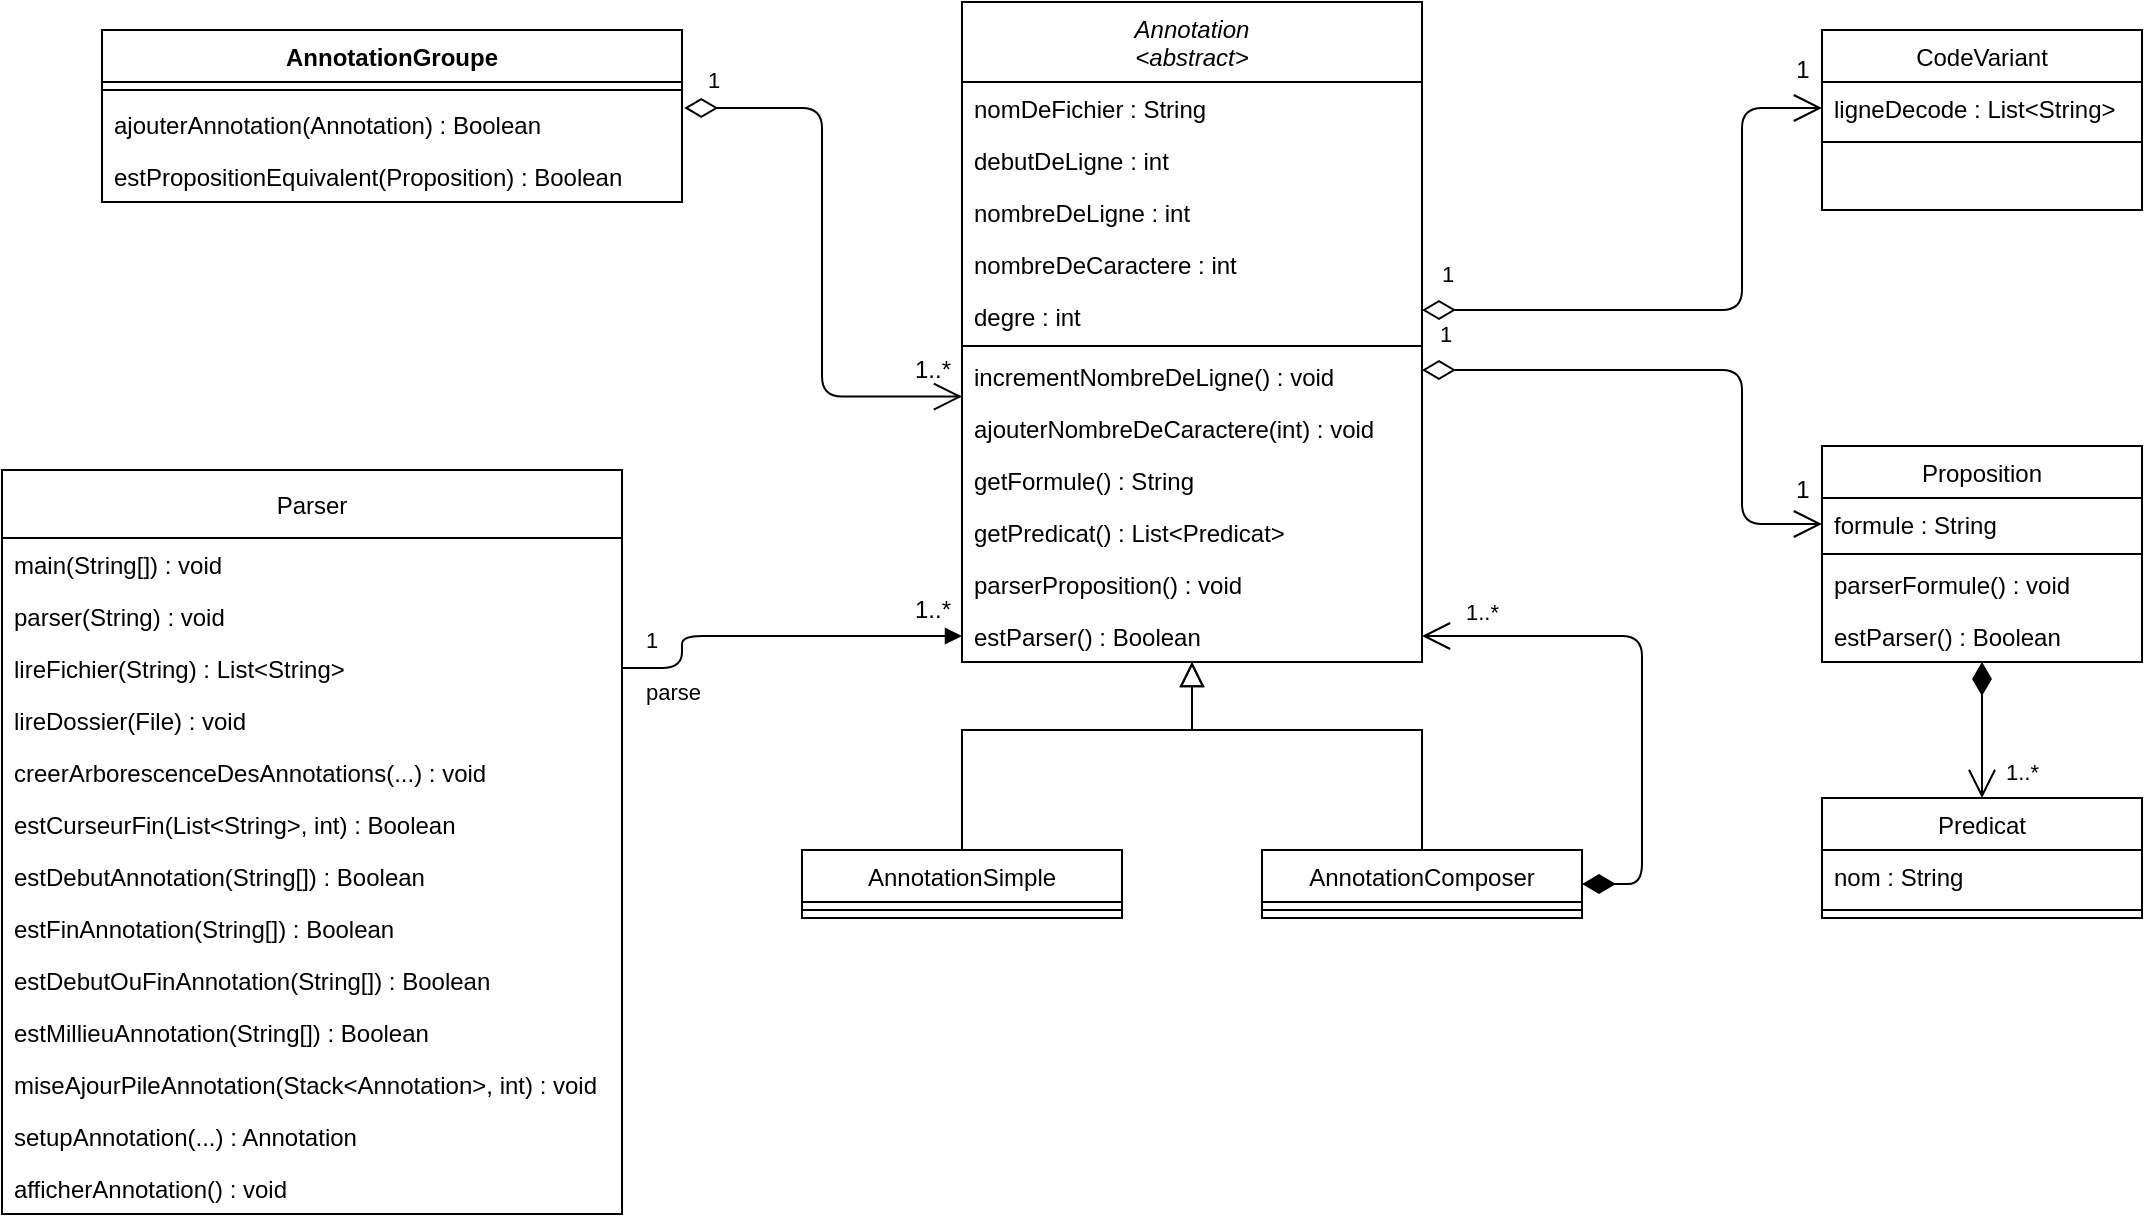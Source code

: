 <mxfile version="14.4.3" type="device"><diagram id="C5RBs43oDa-KdzZeNtuy" name="Page-1"><mxGraphModel dx="2249" dy="862" grid="1" gridSize="10" guides="1" tooltips="1" connect="1" arrows="1" fold="1" page="1" pageScale="1" pageWidth="827" pageHeight="1169" math="0" shadow="0"><root><mxCell id="WIyWlLk6GJQsqaUBKTNV-0"/><mxCell id="WIyWlLk6GJQsqaUBKTNV-1" parent="WIyWlLk6GJQsqaUBKTNV-0"/><mxCell id="zkfFHV4jXpPFQw0GAbJ--0" value="Annotation&#10;&lt;abstract&gt;" style="swimlane;fontStyle=2;align=center;verticalAlign=top;childLayout=stackLayout;horizontal=1;startSize=40;horizontalStack=0;resizeParent=1;resizeLast=0;collapsible=1;marginBottom=0;rounded=0;shadow=0;strokeWidth=1;" parent="WIyWlLk6GJQsqaUBKTNV-1" vertex="1"><mxGeometry x="60" y="196" width="230" height="330" as="geometry"><mxRectangle x="230" y="140" width="160" height="26" as="alternateBounds"/></mxGeometry></mxCell><mxCell id="zkfFHV4jXpPFQw0GAbJ--3" value="nomDeFichier : String" style="text;align=left;verticalAlign=top;spacingLeft=4;spacingRight=4;overflow=hidden;rotatable=0;points=[[0,0.5],[1,0.5]];portConstraint=eastwest;rounded=0;shadow=0;html=0;" parent="zkfFHV4jXpPFQw0GAbJ--0" vertex="1"><mxGeometry y="40" width="230" height="26" as="geometry"/></mxCell><mxCell id="LkH6d0LEq2Aii4q32oXJ-43" value="debutDeLigne : int" style="text;align=left;verticalAlign=top;spacingLeft=4;spacingRight=4;overflow=hidden;rotatable=0;points=[[0,0.5],[1,0.5]];portConstraint=eastwest;rounded=0;shadow=0;html=0;" parent="zkfFHV4jXpPFQw0GAbJ--0" vertex="1"><mxGeometry y="66" width="230" height="26" as="geometry"/></mxCell><mxCell id="LkH6d0LEq2Aii4q32oXJ-44" value="nombreDeLigne : int" style="text;align=left;verticalAlign=top;spacingLeft=4;spacingRight=4;overflow=hidden;rotatable=0;points=[[0,0.5],[1,0.5]];portConstraint=eastwest;rounded=0;shadow=0;html=0;" parent="zkfFHV4jXpPFQw0GAbJ--0" vertex="1"><mxGeometry y="92" width="230" height="26" as="geometry"/></mxCell><mxCell id="LkH6d0LEq2Aii4q32oXJ-45" value="nombreDeCaractere : int" style="text;align=left;verticalAlign=top;spacingLeft=4;spacingRight=4;overflow=hidden;rotatable=0;points=[[0,0.5],[1,0.5]];portConstraint=eastwest;rounded=0;shadow=0;html=0;" parent="zkfFHV4jXpPFQw0GAbJ--0" vertex="1"><mxGeometry y="118" width="230" height="26" as="geometry"/></mxCell><mxCell id="LkH6d0LEq2Aii4q32oXJ-46" value="degre : int" style="text;align=left;verticalAlign=top;spacingLeft=4;spacingRight=4;overflow=hidden;rotatable=0;points=[[0,0.5],[1,0.5]];portConstraint=eastwest;rounded=0;shadow=0;html=0;" parent="zkfFHV4jXpPFQw0GAbJ--0" vertex="1"><mxGeometry y="144" width="230" height="26" as="geometry"/></mxCell><mxCell id="zkfFHV4jXpPFQw0GAbJ--4" value="" style="line;html=1;strokeWidth=1;align=left;verticalAlign=middle;spacingTop=-1;spacingLeft=3;spacingRight=3;rotatable=0;labelPosition=right;points=[];portConstraint=eastwest;" parent="zkfFHV4jXpPFQw0GAbJ--0" vertex="1"><mxGeometry y="170" width="230" height="4" as="geometry"/></mxCell><mxCell id="LkH6d0LEq2Aii4q32oXJ-50" value="incrementNombreDeLigne() : void" style="text;align=left;verticalAlign=top;spacingLeft=4;spacingRight=4;overflow=hidden;rotatable=0;points=[[0,0.5],[1,0.5]];portConstraint=eastwest;rounded=0;shadow=0;html=0;" parent="zkfFHV4jXpPFQw0GAbJ--0" vertex="1"><mxGeometry y="174" width="230" height="26" as="geometry"/></mxCell><mxCell id="LkH6d0LEq2Aii4q32oXJ-55" value="ajouterNombreDeCaractere(int) : void" style="text;align=left;verticalAlign=top;spacingLeft=4;spacingRight=4;overflow=hidden;rotatable=0;points=[[0,0.5],[1,0.5]];portConstraint=eastwest;rounded=0;shadow=0;html=0;" parent="zkfFHV4jXpPFQw0GAbJ--0" vertex="1"><mxGeometry y="200" width="230" height="26" as="geometry"/></mxCell><mxCell id="LkH6d0LEq2Aii4q32oXJ-51" value="getFormule() : String" style="text;align=left;verticalAlign=top;spacingLeft=4;spacingRight=4;overflow=hidden;rotatable=0;points=[[0,0.5],[1,0.5]];portConstraint=eastwest;rounded=0;shadow=0;html=0;" parent="zkfFHV4jXpPFQw0GAbJ--0" vertex="1"><mxGeometry y="226" width="230" height="26" as="geometry"/></mxCell><mxCell id="LkH6d0LEq2Aii4q32oXJ-52" value="getPredicat() : List&lt;Predicat&gt;" style="text;align=left;verticalAlign=top;spacingLeft=4;spacingRight=4;overflow=hidden;rotatable=0;points=[[0,0.5],[1,0.5]];portConstraint=eastwest;rounded=0;shadow=0;html=0;" parent="zkfFHV4jXpPFQw0GAbJ--0" vertex="1"><mxGeometry y="252" width="230" height="26" as="geometry"/></mxCell><mxCell id="LkH6d0LEq2Aii4q32oXJ-53" value="parserProposition() : void" style="text;align=left;verticalAlign=top;spacingLeft=4;spacingRight=4;overflow=hidden;rotatable=0;points=[[0,0.5],[1,0.5]];portConstraint=eastwest;rounded=0;shadow=0;html=0;" parent="zkfFHV4jXpPFQw0GAbJ--0" vertex="1"><mxGeometry y="278" width="230" height="26" as="geometry"/></mxCell><mxCell id="LkH6d0LEq2Aii4q32oXJ-54" value="estParser() : Boolean" style="text;align=left;verticalAlign=top;spacingLeft=4;spacingRight=4;overflow=hidden;rotatable=0;points=[[0,0.5],[1,0.5]];portConstraint=eastwest;rounded=0;shadow=0;html=0;" parent="zkfFHV4jXpPFQw0GAbJ--0" vertex="1"><mxGeometry y="304" width="230" height="26" as="geometry"/></mxCell><mxCell id="zkfFHV4jXpPFQw0GAbJ--6" value="AnnotationSimple" style="swimlane;fontStyle=0;align=center;verticalAlign=top;childLayout=stackLayout;horizontal=1;startSize=26;horizontalStack=0;resizeParent=1;resizeLast=0;collapsible=1;marginBottom=0;rounded=0;shadow=0;strokeWidth=1;" parent="WIyWlLk6GJQsqaUBKTNV-1" vertex="1"><mxGeometry x="-20" y="620" width="160" height="34" as="geometry"><mxRectangle x="130" y="380" width="160" height="26" as="alternateBounds"/></mxGeometry></mxCell><mxCell id="zkfFHV4jXpPFQw0GAbJ--9" value="" style="line;html=1;strokeWidth=1;align=left;verticalAlign=middle;spacingTop=-1;spacingLeft=3;spacingRight=3;rotatable=0;labelPosition=right;points=[];portConstraint=eastwest;" parent="zkfFHV4jXpPFQw0GAbJ--6" vertex="1"><mxGeometry y="26" width="160" height="8" as="geometry"/></mxCell><mxCell id="zkfFHV4jXpPFQw0GAbJ--12" value="" style="endArrow=block;endSize=10;endFill=0;shadow=0;strokeWidth=1;rounded=0;elbow=vertical;entryX=0.5;entryY=1;entryDx=0;entryDy=0;exitX=0.5;exitY=0;exitDx=0;exitDy=0;" parent="WIyWlLk6GJQsqaUBKTNV-1" source="zkfFHV4jXpPFQw0GAbJ--6" target="zkfFHV4jXpPFQw0GAbJ--0" edge="1"><mxGeometry width="160" relative="1" as="geometry"><mxPoint x="70" y="650" as="sourcePoint"/><mxPoint x="150" y="590" as="targetPoint"/><Array as="points"><mxPoint x="60" y="560"/><mxPoint x="175" y="560"/></Array></mxGeometry></mxCell><mxCell id="zkfFHV4jXpPFQw0GAbJ--13" value="AnnotationComposer" style="swimlane;fontStyle=0;align=center;verticalAlign=top;childLayout=stackLayout;horizontal=1;startSize=26;horizontalStack=0;resizeParent=1;resizeLast=0;collapsible=1;marginBottom=0;rounded=0;shadow=0;strokeWidth=1;" parent="WIyWlLk6GJQsqaUBKTNV-1" vertex="1"><mxGeometry x="210" y="620" width="160" height="34" as="geometry"><mxRectangle x="340" y="380" width="170" height="26" as="alternateBounds"/></mxGeometry></mxCell><mxCell id="zkfFHV4jXpPFQw0GAbJ--15" value="" style="line;html=1;strokeWidth=1;align=left;verticalAlign=middle;spacingTop=-1;spacingLeft=3;spacingRight=3;rotatable=0;labelPosition=right;points=[];portConstraint=eastwest;" parent="zkfFHV4jXpPFQw0GAbJ--13" vertex="1"><mxGeometry y="26" width="160" height="8" as="geometry"/></mxCell><mxCell id="zkfFHV4jXpPFQw0GAbJ--17" value="CodeVariant" style="swimlane;fontStyle=0;align=center;verticalAlign=top;childLayout=stackLayout;horizontal=1;startSize=26;horizontalStack=0;resizeParent=1;resizeLast=0;collapsible=1;marginBottom=0;rounded=0;shadow=0;strokeWidth=1;" parent="WIyWlLk6GJQsqaUBKTNV-1" vertex="1"><mxGeometry x="490" y="210" width="160" height="90" as="geometry"><mxRectangle x="550" y="140" width="160" height="26" as="alternateBounds"/></mxGeometry></mxCell><mxCell id="zkfFHV4jXpPFQw0GAbJ--22" value="ligneDecode : List&lt;String&gt;" style="text;align=left;verticalAlign=top;spacingLeft=4;spacingRight=4;overflow=hidden;rotatable=0;points=[[0,0.5],[1,0.5]];portConstraint=eastwest;rounded=0;shadow=0;html=0;" parent="zkfFHV4jXpPFQw0GAbJ--17" vertex="1"><mxGeometry y="26" width="160" height="26" as="geometry"/></mxCell><mxCell id="zkfFHV4jXpPFQw0GAbJ--23" value="" style="line;html=1;strokeWidth=1;align=left;verticalAlign=middle;spacingTop=-1;spacingLeft=3;spacingRight=3;rotatable=0;labelPosition=right;points=[];portConstraint=eastwest;" parent="zkfFHV4jXpPFQw0GAbJ--17" vertex="1"><mxGeometry y="52" width="160" height="8" as="geometry"/></mxCell><mxCell id="LkH6d0LEq2Aii4q32oXJ-31" value="Proposition" style="swimlane;fontStyle=0;align=center;verticalAlign=top;childLayout=stackLayout;horizontal=1;startSize=26;horizontalStack=0;resizeParent=1;resizeLast=0;collapsible=1;marginBottom=0;rounded=0;shadow=0;strokeWidth=1;" parent="WIyWlLk6GJQsqaUBKTNV-1" vertex="1"><mxGeometry x="490" y="418" width="160" height="108" as="geometry"><mxRectangle x="550" y="140" width="160" height="26" as="alternateBounds"/></mxGeometry></mxCell><mxCell id="LkH6d0LEq2Aii4q32oXJ-32" value="formule : String" style="text;align=left;verticalAlign=top;spacingLeft=4;spacingRight=4;overflow=hidden;rotatable=0;points=[[0,0.5],[1,0.5]];portConstraint=eastwest;" parent="LkH6d0LEq2Aii4q32oXJ-31" vertex="1"><mxGeometry y="26" width="160" height="26" as="geometry"/></mxCell><mxCell id="LkH6d0LEq2Aii4q32oXJ-37" value="" style="line;html=1;strokeWidth=1;align=left;verticalAlign=middle;spacingTop=-1;spacingLeft=3;spacingRight=3;rotatable=0;labelPosition=right;points=[];portConstraint=eastwest;" parent="LkH6d0LEq2Aii4q32oXJ-31" vertex="1"><mxGeometry y="52" width="160" height="4" as="geometry"/></mxCell><mxCell id="LkH6d0LEq2Aii4q32oXJ-38" value="parserFormule() : void" style="text;align=left;verticalAlign=top;spacingLeft=4;spacingRight=4;overflow=hidden;rotatable=0;points=[[0,0.5],[1,0.5]];portConstraint=eastwest;" parent="LkH6d0LEq2Aii4q32oXJ-31" vertex="1"><mxGeometry y="56" width="160" height="26" as="geometry"/></mxCell><mxCell id="LkH6d0LEq2Aii4q32oXJ-39" value="estParser() : Boolean" style="text;align=left;verticalAlign=top;spacingLeft=4;spacingRight=4;overflow=hidden;rotatable=0;points=[[0,0.5],[1,0.5]];portConstraint=eastwest;" parent="LkH6d0LEq2Aii4q32oXJ-31" vertex="1"><mxGeometry y="82" width="160" height="26" as="geometry"/></mxCell><mxCell id="LkH6d0LEq2Aii4q32oXJ-89" value="1" style="endArrow=open;html=1;endSize=12;startArrow=diamondThin;startSize=14;startFill=0;edgeStyle=orthogonalEdgeStyle;align=left;verticalAlign=bottom;entryX=0;entryY=0.5;entryDx=0;entryDy=0;" parent="WIyWlLk6GJQsqaUBKTNV-1" source="zkfFHV4jXpPFQw0GAbJ--0" target="zkfFHV4jXpPFQw0GAbJ--22" edge="1"><mxGeometry x="-0.95" y="9" relative="1" as="geometry"><mxPoint x="440" y="230" as="sourcePoint"/><mxPoint x="490" y="310" as="targetPoint"/><mxPoint as="offset"/><Array as="points"><mxPoint x="450" y="350"/><mxPoint x="450" y="249"/></Array></mxGeometry></mxCell><mxCell id="LkH6d0LEq2Aii4q32oXJ-94" value="1" style="endArrow=open;html=1;endSize=12;startArrow=diamondThin;startSize=14;startFill=0;edgeStyle=orthogonalEdgeStyle;align=left;verticalAlign=bottom;entryX=0;entryY=0.5;entryDx=0;entryDy=0;" parent="WIyWlLk6GJQsqaUBKTNV-1" source="zkfFHV4jXpPFQw0GAbJ--0" target="LkH6d0LEq2Aii4q32oXJ-32" edge="1"><mxGeometry x="-0.95" y="9" relative="1" as="geometry"><mxPoint x="400" y="235" as="sourcePoint"/><mxPoint x="570" y="250" as="targetPoint"/><mxPoint as="offset"/><Array as="points"><mxPoint x="450" y="380"/><mxPoint x="450" y="457"/></Array></mxGeometry></mxCell><mxCell id="LkH6d0LEq2Aii4q32oXJ-95" value="Predicat" style="swimlane;fontStyle=0;align=center;verticalAlign=top;childLayout=stackLayout;horizontal=1;startSize=26;horizontalStack=0;resizeParent=1;resizeLast=0;collapsible=1;marginBottom=0;rounded=0;shadow=0;strokeWidth=1;" parent="WIyWlLk6GJQsqaUBKTNV-1" vertex="1"><mxGeometry x="490" y="594" width="160" height="60" as="geometry"><mxRectangle x="550" y="140" width="160" height="26" as="alternateBounds"/></mxGeometry></mxCell><mxCell id="LkH6d0LEq2Aii4q32oXJ-96" value="nom : String" style="text;align=left;verticalAlign=top;spacingLeft=4;spacingRight=4;overflow=hidden;rotatable=0;points=[[0,0.5],[1,0.5]];portConstraint=eastwest;" parent="LkH6d0LEq2Aii4q32oXJ-95" vertex="1"><mxGeometry y="26" width="160" height="26" as="geometry"/></mxCell><mxCell id="LkH6d0LEq2Aii4q32oXJ-98" value="" style="line;html=1;strokeWidth=1;align=left;verticalAlign=middle;spacingTop=-1;spacingLeft=3;spacingRight=3;rotatable=0;labelPosition=right;points=[];portConstraint=eastwest;" parent="LkH6d0LEq2Aii4q32oXJ-95" vertex="1"><mxGeometry y="52" width="160" height="8" as="geometry"/></mxCell><mxCell id="LkH6d0LEq2Aii4q32oXJ-102" value="1..*" style="endArrow=open;html=1;endSize=12;startArrow=diamondThin;startSize=14;startFill=1;align=left;verticalAlign=bottom;entryX=0.5;entryY=0;entryDx=0;entryDy=0;exitX=0.5;exitY=1;exitDx=0;exitDy=0;" parent="WIyWlLk6GJQsqaUBKTNV-1" source="LkH6d0LEq2Aii4q32oXJ-31" target="LkH6d0LEq2Aii4q32oXJ-95" edge="1"><mxGeometry x="0.882" y="10" relative="1" as="geometry"><mxPoint x="570" y="570" as="sourcePoint"/><mxPoint x="570" y="690" as="targetPoint"/><mxPoint as="offset"/></mxGeometry></mxCell><mxCell id="LkH6d0LEq2Aii4q32oXJ-105" value="1..*" style="endArrow=open;html=1;endSize=12;startArrow=diamondThin;startSize=14;startFill=1;edgeStyle=orthogonalEdgeStyle;align=left;verticalAlign=bottom;exitX=1;exitY=0.5;exitDx=0;exitDy=0;entryX=1;entryY=0.5;entryDx=0;entryDy=0;" parent="WIyWlLk6GJQsqaUBKTNV-1" source="zkfFHV4jXpPFQw0GAbJ--13" target="LkH6d0LEq2Aii4q32oXJ-54" edge="1"><mxGeometry x="0.849" y="-3" relative="1" as="geometry"><mxPoint x="190" y="430" as="sourcePoint"/><mxPoint x="350" y="430" as="targetPoint"/><Array as="points"><mxPoint x="400" y="637"/><mxPoint x="400" y="513"/></Array><mxPoint as="offset"/></mxGeometry></mxCell><mxCell id="LkH6d0LEq2Aii4q32oXJ-110" value="AnnotationGroupe" style="swimlane;fontStyle=1;align=center;verticalAlign=top;childLayout=stackLayout;horizontal=1;startSize=26;horizontalStack=0;resizeParent=1;resizeParentMax=0;resizeLast=0;collapsible=1;marginBottom=0;" parent="WIyWlLk6GJQsqaUBKTNV-1" vertex="1"><mxGeometry x="-370" y="210" width="290" height="86" as="geometry"/></mxCell><mxCell id="LkH6d0LEq2Aii4q32oXJ-112" value="" style="line;strokeWidth=1;fillColor=none;align=left;verticalAlign=middle;spacingTop=-1;spacingLeft=3;spacingRight=3;rotatable=0;labelPosition=right;points=[];portConstraint=eastwest;" parent="LkH6d0LEq2Aii4q32oXJ-110" vertex="1"><mxGeometry y="26" width="290" height="8" as="geometry"/></mxCell><mxCell id="LkH6d0LEq2Aii4q32oXJ-118" value="ajouterAnnotation(Annotation) : Boolean" style="text;align=left;verticalAlign=top;spacingLeft=4;spacingRight=4;overflow=hidden;rotatable=0;points=[[0,0.5],[1,0.5]];portConstraint=eastwest;rounded=0;shadow=0;html=0;" parent="LkH6d0LEq2Aii4q32oXJ-110" vertex="1"><mxGeometry y="34" width="290" height="26" as="geometry"/></mxCell><mxCell id="LkH6d0LEq2Aii4q32oXJ-117" value="estPropositionEquivalent(Proposition) : Boolean" style="text;align=left;verticalAlign=top;spacingLeft=4;spacingRight=4;overflow=hidden;rotatable=0;points=[[0,0.5],[1,0.5]];portConstraint=eastwest;rounded=0;shadow=0;html=0;" parent="LkH6d0LEq2Aii4q32oXJ-110" vertex="1"><mxGeometry y="60" width="290" height="26" as="geometry"/></mxCell><mxCell id="LkH6d0LEq2Aii4q32oXJ-114" value="" style="endArrow=block;endSize=10;endFill=0;shadow=0;strokeWidth=1;rounded=0;elbow=vertical;exitX=0.5;exitY=0;exitDx=0;exitDy=0;entryX=0.5;entryY=1;entryDx=0;entryDy=0;" parent="WIyWlLk6GJQsqaUBKTNV-1" source="zkfFHV4jXpPFQw0GAbJ--13" target="zkfFHV4jXpPFQw0GAbJ--0" edge="1"><mxGeometry width="160" relative="1" as="geometry"><mxPoint x="160" y="630" as="sourcePoint"/><mxPoint x="310" y="560" as="targetPoint"/><Array as="points"><mxPoint x="290" y="560"/><mxPoint x="175" y="560"/></Array></mxGeometry></mxCell><mxCell id="LkH6d0LEq2Aii4q32oXJ-115" value="1" style="endArrow=open;html=1;endSize=12;startArrow=diamondThin;startSize=14;startFill=0;edgeStyle=orthogonalEdgeStyle;align=left;verticalAlign=bottom;exitX=1.004;exitY=0.192;exitDx=0;exitDy=0;entryX=0;entryY=0.896;entryDx=0;entryDy=0;exitPerimeter=0;entryPerimeter=0;" parent="WIyWlLk6GJQsqaUBKTNV-1" source="LkH6d0LEq2Aii4q32oXJ-118" target="LkH6d0LEq2Aii4q32oXJ-50" edge="1"><mxGeometry x="-0.93" y="5" relative="1" as="geometry"><mxPoint x="-140" y="270" as="sourcePoint"/><mxPoint x="20" y="270" as="targetPoint"/><mxPoint as="offset"/></mxGeometry></mxCell><mxCell id="LkH6d0LEq2Aii4q32oXJ-120" value="Parser" style="swimlane;fontStyle=0;childLayout=stackLayout;horizontal=1;startSize=34;fillColor=none;horizontalStack=0;resizeParent=1;resizeParentMax=0;resizeLast=0;collapsible=1;marginBottom=0;" parent="WIyWlLk6GJQsqaUBKTNV-1" vertex="1"><mxGeometry x="-420" y="430" width="310" height="372" as="geometry"/></mxCell><mxCell id="LkH6d0LEq2Aii4q32oXJ-121" value="main(String[]) : void" style="text;strokeColor=none;fillColor=none;align=left;verticalAlign=top;spacingLeft=4;spacingRight=4;overflow=hidden;rotatable=0;points=[[0,0.5],[1,0.5]];portConstraint=eastwest;" parent="LkH6d0LEq2Aii4q32oXJ-120" vertex="1"><mxGeometry y="34" width="310" height="26" as="geometry"/></mxCell><mxCell id="LkH6d0LEq2Aii4q32oXJ-125" value="parser(String) : void" style="text;strokeColor=none;fillColor=none;align=left;verticalAlign=top;spacingLeft=4;spacingRight=4;overflow=hidden;rotatable=0;points=[[0,0.5],[1,0.5]];portConstraint=eastwest;" parent="LkH6d0LEq2Aii4q32oXJ-120" vertex="1"><mxGeometry y="60" width="310" height="26" as="geometry"/></mxCell><mxCell id="LkH6d0LEq2Aii4q32oXJ-122" value="lireFichier(String) : List&lt;String&gt;" style="text;strokeColor=none;fillColor=none;align=left;verticalAlign=top;spacingLeft=4;spacingRight=4;overflow=hidden;rotatable=0;points=[[0,0.5],[1,0.5]];portConstraint=eastwest;" parent="LkH6d0LEq2Aii4q32oXJ-120" vertex="1"><mxGeometry y="86" width="310" height="26" as="geometry"/></mxCell><mxCell id="LkH6d0LEq2Aii4q32oXJ-124" value="lireDossier(File) : void" style="text;strokeColor=none;fillColor=none;align=left;verticalAlign=top;spacingLeft=4;spacingRight=4;overflow=hidden;rotatable=0;points=[[0,0.5],[1,0.5]];portConstraint=eastwest;" parent="LkH6d0LEq2Aii4q32oXJ-120" vertex="1"><mxGeometry y="112" width="310" height="26" as="geometry"/></mxCell><mxCell id="LkH6d0LEq2Aii4q32oXJ-123" value="creerArborescenceDesAnnotations(...) : void" style="text;strokeColor=none;fillColor=none;align=left;verticalAlign=top;spacingLeft=4;spacingRight=4;overflow=hidden;rotatable=0;points=[[0,0.5],[1,0.5]];portConstraint=eastwest;" parent="LkH6d0LEq2Aii4q32oXJ-120" vertex="1"><mxGeometry y="138" width="310" height="26" as="geometry"/></mxCell><mxCell id="pA1-FWd4hC0dpRmiUnmO-1" value="estCurseurFin(List&lt;String&gt;, int) : Boolean" style="text;strokeColor=none;fillColor=none;align=left;verticalAlign=top;spacingLeft=4;spacingRight=4;overflow=hidden;rotatable=0;points=[[0,0.5],[1,0.5]];portConstraint=eastwest;" vertex="1" parent="LkH6d0LEq2Aii4q32oXJ-120"><mxGeometry y="164" width="310" height="26" as="geometry"/></mxCell><mxCell id="pA1-FWd4hC0dpRmiUnmO-2" value="estDebutAnnotation(String[]) : Boolean" style="text;strokeColor=none;fillColor=none;align=left;verticalAlign=top;spacingLeft=4;spacingRight=4;overflow=hidden;rotatable=0;points=[[0,0.5],[1,0.5]];portConstraint=eastwest;" vertex="1" parent="LkH6d0LEq2Aii4q32oXJ-120"><mxGeometry y="190" width="310" height="26" as="geometry"/></mxCell><mxCell id="pA1-FWd4hC0dpRmiUnmO-4" value="estFinAnnotation(String[]) : Boolean" style="text;strokeColor=none;fillColor=none;align=left;verticalAlign=top;spacingLeft=4;spacingRight=4;overflow=hidden;rotatable=0;points=[[0,0.5],[1,0.5]];portConstraint=eastwest;" vertex="1" parent="LkH6d0LEq2Aii4q32oXJ-120"><mxGeometry y="216" width="310" height="26" as="geometry"/></mxCell><mxCell id="pA1-FWd4hC0dpRmiUnmO-5" value="estDebutOuFinAnnotation(String[]) : Boolean" style="text;strokeColor=none;fillColor=none;align=left;verticalAlign=top;spacingLeft=4;spacingRight=4;overflow=hidden;rotatable=0;points=[[0,0.5],[1,0.5]];portConstraint=eastwest;" vertex="1" parent="LkH6d0LEq2Aii4q32oXJ-120"><mxGeometry y="242" width="310" height="26" as="geometry"/></mxCell><mxCell id="pA1-FWd4hC0dpRmiUnmO-3" value="estMillieuAnnotation(String[]) : Boolean" style="text;strokeColor=none;fillColor=none;align=left;verticalAlign=top;spacingLeft=4;spacingRight=4;overflow=hidden;rotatable=0;points=[[0,0.5],[1,0.5]];portConstraint=eastwest;" vertex="1" parent="LkH6d0LEq2Aii4q32oXJ-120"><mxGeometry y="268" width="310" height="26" as="geometry"/></mxCell><mxCell id="pA1-FWd4hC0dpRmiUnmO-7" value="miseAjourPileAnnotation(Stack&lt;Annotation&gt;, int) : void" style="text;strokeColor=none;fillColor=none;align=left;verticalAlign=top;spacingLeft=4;spacingRight=4;overflow=hidden;rotatable=0;points=[[0,0.5],[1,0.5]];portConstraint=eastwest;" vertex="1" parent="LkH6d0LEq2Aii4q32oXJ-120"><mxGeometry y="294" width="310" height="26" as="geometry"/></mxCell><mxCell id="pA1-FWd4hC0dpRmiUnmO-9" value="setupAnnotation(...) : Annotation" style="text;strokeColor=none;fillColor=none;align=left;verticalAlign=top;spacingLeft=4;spacingRight=4;overflow=hidden;rotatable=0;points=[[0,0.5],[1,0.5]];portConstraint=eastwest;" vertex="1" parent="LkH6d0LEq2Aii4q32oXJ-120"><mxGeometry y="320" width="310" height="26" as="geometry"/></mxCell><mxCell id="pA1-FWd4hC0dpRmiUnmO-0" value="afficherAnnotation() : void" style="text;strokeColor=none;fillColor=none;align=left;verticalAlign=top;spacingLeft=4;spacingRight=4;overflow=hidden;rotatable=0;points=[[0,0.5],[1,0.5]];portConstraint=eastwest;" vertex="1" parent="LkH6d0LEq2Aii4q32oXJ-120"><mxGeometry y="346" width="310" height="26" as="geometry"/></mxCell><mxCell id="LkH6d0LEq2Aii4q32oXJ-131" value="parse" style="endArrow=block;endFill=1;html=1;edgeStyle=orthogonalEdgeStyle;align=left;verticalAlign=bottom;exitX=1;exitY=0.5;exitDx=0;exitDy=0;entryX=0;entryY=0.5;entryDx=0;entryDy=0;" parent="WIyWlLk6GJQsqaUBKTNV-1" source="LkH6d0LEq2Aii4q32oXJ-122" target="LkH6d0LEq2Aii4q32oXJ-54" edge="1"><mxGeometry x="-0.899" y="-21" relative="1" as="geometry"><mxPoint x="-60" y="500" as="sourcePoint"/><mxPoint x="100" y="500" as="targetPoint"/><mxPoint as="offset"/><Array as="points"><mxPoint x="-80" y="513"/></Array></mxGeometry></mxCell><mxCell id="LkH6d0LEq2Aii4q32oXJ-132" value="1" style="edgeLabel;resizable=0;html=1;align=left;verticalAlign=bottom;" parent="LkH6d0LEq2Aii4q32oXJ-131" connectable="0" vertex="1"><mxGeometry x="-1" relative="1" as="geometry"><mxPoint x="10" y="-6" as="offset"/></mxGeometry></mxCell><mxCell id="LkH6d0LEq2Aii4q32oXJ-133" value="1..*" style="text;html=1;align=center;verticalAlign=middle;resizable=0;points=[];autosize=1;" parent="WIyWlLk6GJQsqaUBKTNV-1" vertex="1"><mxGeometry x="30" y="490" width="30" height="20" as="geometry"/></mxCell><mxCell id="MPDvt_AUmULRz8tFr3W4-1" value="1..*" style="text;html=1;align=center;verticalAlign=middle;resizable=0;points=[];autosize=1;" parent="WIyWlLk6GJQsqaUBKTNV-1" vertex="1"><mxGeometry x="30" y="370" width="30" height="20" as="geometry"/></mxCell><mxCell id="MPDvt_AUmULRz8tFr3W4-2" value="1" style="text;html=1;align=center;verticalAlign=middle;resizable=0;points=[];autosize=1;" parent="WIyWlLk6GJQsqaUBKTNV-1" vertex="1"><mxGeometry x="470" y="430" width="20" height="20" as="geometry"/></mxCell><mxCell id="MPDvt_AUmULRz8tFr3W4-3" value="1" style="text;html=1;align=center;verticalAlign=middle;resizable=0;points=[];autosize=1;" parent="WIyWlLk6GJQsqaUBKTNV-1" vertex="1"><mxGeometry x="470" y="220" width="20" height="20" as="geometry"/></mxCell></root></mxGraphModel></diagram></mxfile>